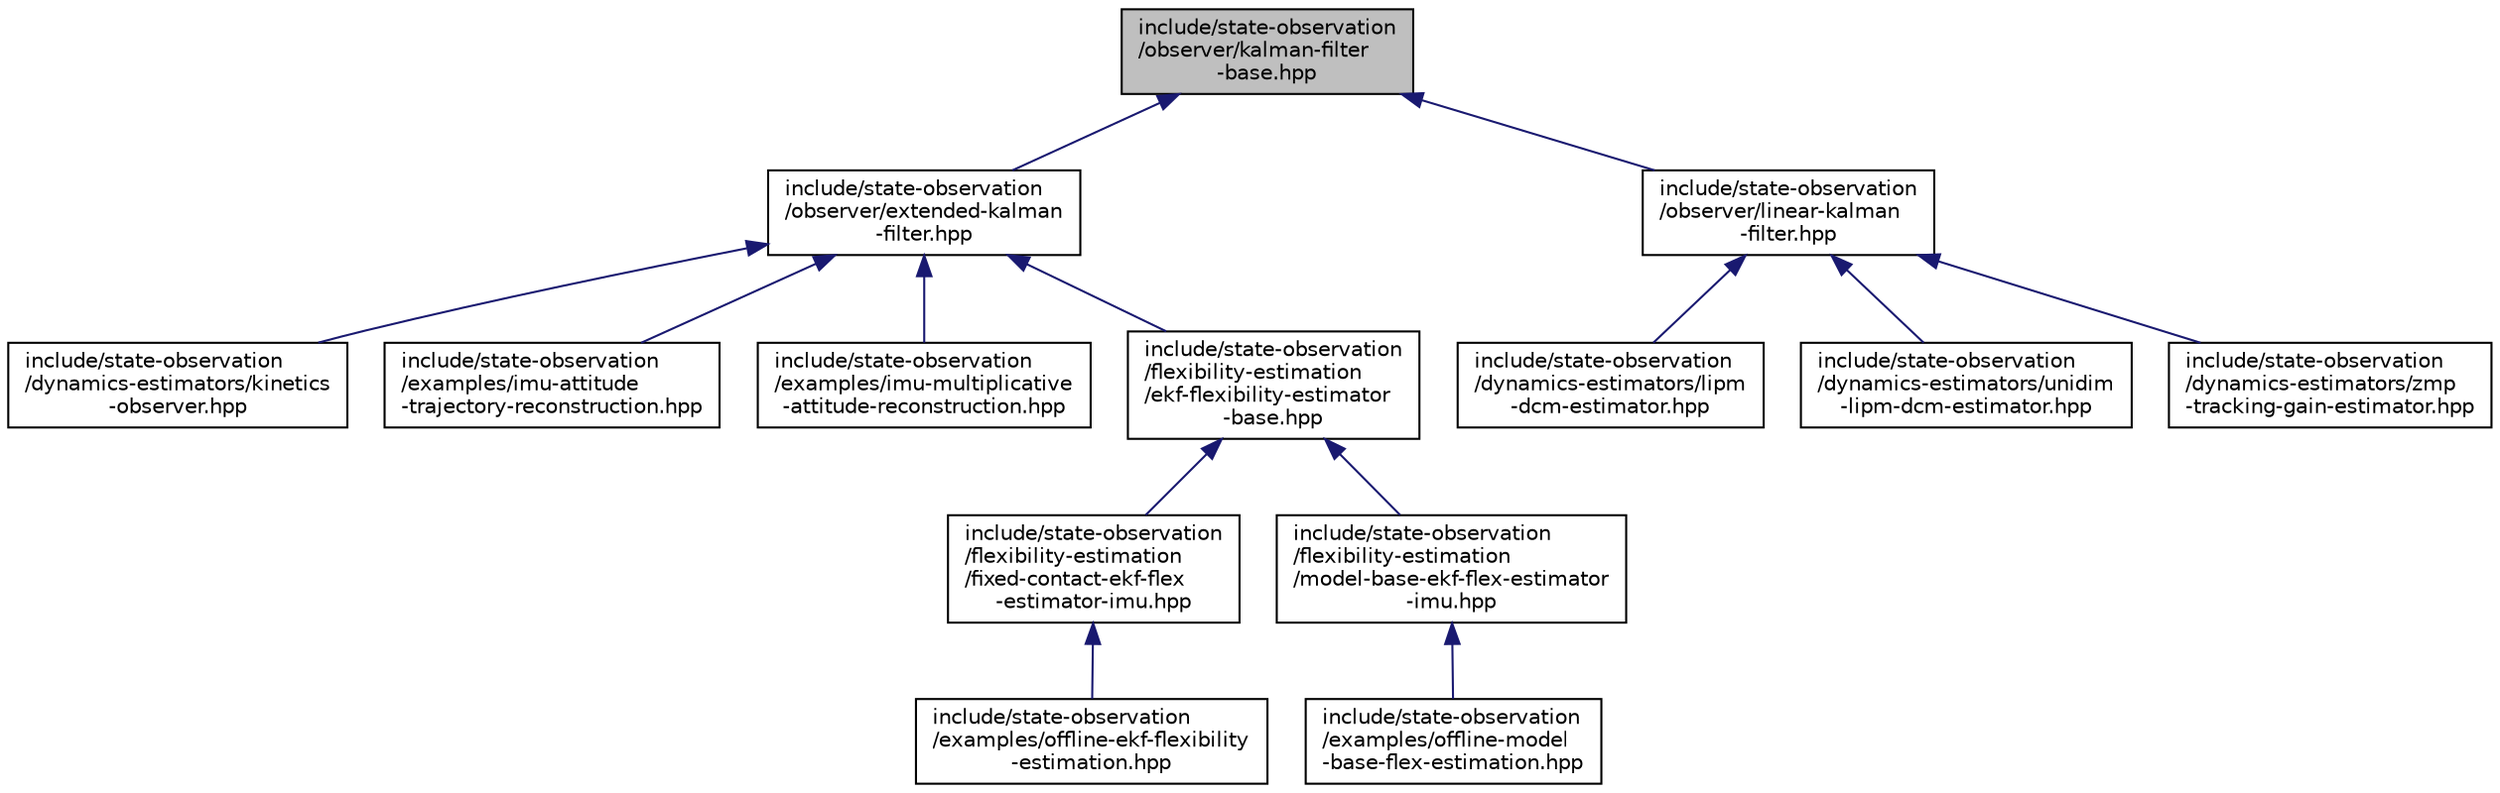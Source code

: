 digraph "include/state-observation/observer/kalman-filter-base.hpp"
{
 // LATEX_PDF_SIZE
  edge [fontname="Helvetica",fontsize="10",labelfontname="Helvetica",labelfontsize="10"];
  node [fontname="Helvetica",fontsize="10",shape=record];
  Node1 [label="include/state-observation\l/observer/kalman-filter\l-base.hpp",height=0.2,width=0.4,color="black", fillcolor="grey75", style="filled", fontcolor="black",tooltip="Defines the base class of a Kalman filter."];
  Node1 -> Node2 [dir="back",color="midnightblue",fontsize="10",style="solid",fontname="Helvetica"];
  Node2 [label="include/state-observation\l/observer/extended-kalman\l-filter.hpp",height=0.2,width=0.4,color="black", fillcolor="white", style="filled",URL="$extended-kalman-filter_8hpp.html",tooltip=" "];
  Node2 -> Node3 [dir="back",color="midnightblue",fontsize="10",style="solid",fontname="Helvetica"];
  Node3 [label="include/state-observation\l/dynamics-estimators/kinetics\l-observer.hpp",height=0.2,width=0.4,color="black", fillcolor="white", style="filled",URL="$kinetics-observer_8hpp.html",tooltip="Unified Kinetics estimator."];
  Node2 -> Node4 [dir="back",color="midnightblue",fontsize="10",style="solid",fontname="Helvetica"];
  Node4 [label="include/state-observation\l/examples/imu-attitude\l-trajectory-reconstruction.hpp",height=0.2,width=0.4,color="black", fillcolor="white", style="filled",URL="$imu-attitude-trajectory-reconstruction_8hpp.html",tooltip="Gives an implementation of attitude estimation for IMU reconstruction with or without given input...."];
  Node2 -> Node5 [dir="back",color="midnightblue",fontsize="10",style="solid",fontname="Helvetica"];
  Node5 [label="include/state-observation\l/examples/imu-multiplicative\l-attitude-reconstruction.hpp",height=0.2,width=0.4,color="black", fillcolor="white", style="filled",URL="$imu-multiplicative-attitude-reconstruction_8hpp.html",tooltip=" "];
  Node2 -> Node6 [dir="back",color="midnightblue",fontsize="10",style="solid",fontname="Helvetica"];
  Node6 [label="include/state-observation\l/flexibility-estimation\l/ekf-flexibility-estimator\l-base.hpp",height=0.2,width=0.4,color="black", fillcolor="white", style="filled",URL="$ekf-flexibility-estimator-base_8hpp.html",tooltip="Declare the class of the flexibility estimation using the extended Kalman Filter."];
  Node6 -> Node7 [dir="back",color="midnightblue",fontsize="10",style="solid",fontname="Helvetica"];
  Node7 [label="include/state-observation\l/flexibility-estimation\l/fixed-contact-ekf-flex\l-estimator-imu.hpp",height=0.2,width=0.4,color="black", fillcolor="white", style="filled",URL="$fixed-contact-ekf-flex-estimator-imu_8hpp.html",tooltip="Declares the class of the estimation of the flexibility using an extended Kalman filter and a fixed c..."];
  Node7 -> Node8 [dir="back",color="midnightblue",fontsize="10",style="solid",fontname="Helvetica"];
  Node8 [label="include/state-observation\l/examples/offline-ekf-flexibility\l-estimation.hpp",height=0.2,width=0.4,color="black", fillcolor="white", style="filled",URL="$offline-ekf-flexibility-estimation_8hpp.html",tooltip="Gives an implementation of flexibility estimation for IMU reconstruction with or without given input ..."];
  Node6 -> Node9 [dir="back",color="midnightblue",fontsize="10",style="solid",fontname="Helvetica"];
  Node9 [label="include/state-observation\l/flexibility-estimation\l/model-base-ekf-flex-estimator\l-imu.hpp",height=0.2,width=0.4,color="black", fillcolor="white", style="filled",URL="$model-base-ekf-flex-estimator-imu_8hpp.html",tooltip="Declares the class of the estimation of the flexibility using an extended Kalman filter and a fixed c..."];
  Node9 -> Node10 [dir="back",color="midnightblue",fontsize="10",style="solid",fontname="Helvetica"];
  Node10 [label="include/state-observation\l/examples/offline-model\l-base-flex-estimation.hpp",height=0.2,width=0.4,color="black", fillcolor="white", style="filled",URL="$offline-model-base-flex-estimation_8hpp.html",tooltip=" "];
  Node1 -> Node11 [dir="back",color="midnightblue",fontsize="10",style="solid",fontname="Helvetica"];
  Node11 [label="include/state-observation\l/observer/linear-kalman\l-filter.hpp",height=0.2,width=0.4,color="black", fillcolor="white", style="filled",URL="$linear-kalman-filter_8hpp.html",tooltip="Defines the class of a Linear Kalman filter."];
  Node11 -> Node12 [dir="back",color="midnightblue",fontsize="10",style="solid",fontname="Helvetica"];
  Node12 [label="include/state-observation\l/dynamics-estimators/lipm\l-dcm-estimator.hpp",height=0.2,width=0.4,color="black", fillcolor="white", style="filled",URL="$lipm-dcm-estimator_8hpp.html",tooltip="Filtering of divergent component of motion (DCM) and estimation of a bias betweeen the DCM and the co..."];
  Node11 -> Node13 [dir="back",color="midnightblue",fontsize="10",style="solid",fontname="Helvetica"];
  Node13 [label="include/state-observation\l/dynamics-estimators/unidim\l-lipm-dcm-estimator.hpp",height=0.2,width=0.4,color="black", fillcolor="white", style="filled",URL="$unidim-lipm-dcm-estimator_8hpp.html",tooltip="Estimation of a bias betweeen the divergent component of motion and the corresponding zero moment poi..."];
  Node11 -> Node14 [dir="back",color="midnightblue",fontsize="10",style="solid",fontname="Helvetica"];
  Node14 [label="include/state-observation\l/dynamics-estimators/zmp\l-tracking-gain-estimator.hpp",height=0.2,width=0.4,color="black", fillcolor="white", style="filled",URL="$zmp-tracking-gain-estimator_8hpp.html",tooltip=" "];
}
